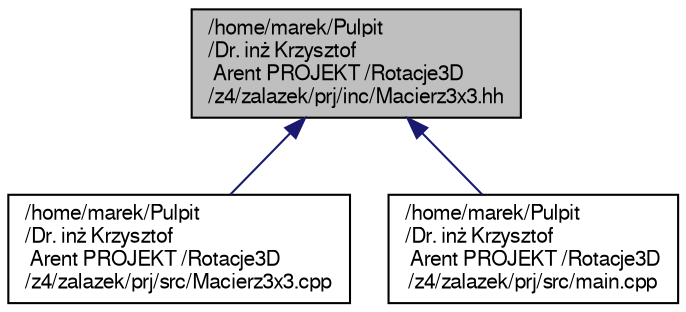 digraph "/home/marek/Pulpit/Dr. inż Krzysztof Arent PROJEKT /Rotacje3D/z4/zalazek/prj/inc/Macierz3x3.hh"
{
 // LATEX_PDF_SIZE
  edge [fontname="FreeSans",fontsize="10",labelfontname="FreeSans",labelfontsize="10"];
  node [fontname="FreeSans",fontsize="10",shape=record];
  Node1 [label="/home/marek/Pulpit\l/Dr. inż Krzysztof\l Arent PROJEKT /Rotacje3D\l/z4/zalazek/prj/inc/Macierz3x3.hh",height=0.2,width=0.4,color="black", fillcolor="grey75", style="filled", fontcolor="black",tooltip="Plik zawiera ..."];
  Node1 -> Node2 [dir="back",color="midnightblue",fontsize="10",style="solid",fontname="FreeSans"];
  Node2 [label="/home/marek/Pulpit\l/Dr. inż Krzysztof\l Arent PROJEKT /Rotacje3D\l/z4/zalazek/prj/src/Macierz3x3.cpp",height=0.2,width=0.4,color="black", fillcolor="white", style="filled",URL="$a00017.html",tooltip=" "];
  Node1 -> Node3 [dir="back",color="midnightblue",fontsize="10",style="solid",fontname="FreeSans"];
  Node3 [label="/home/marek/Pulpit\l/Dr. inż Krzysztof\l Arent PROJEKT /Rotacje3D\l/z4/zalazek/prj/src/main.cpp",height=0.2,width=0.4,color="black", fillcolor="white", style="filled",URL="$a00020.html",tooltip=" "];
}
